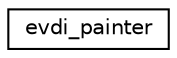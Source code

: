 digraph "圖形化之類別階層"
{
 // LATEX_PDF_SIZE
  edge [fontname="Helvetica",fontsize="10",labelfontname="Helvetica",labelfontsize="10"];
  node [fontname="Helvetica",fontsize="10",shape=record];
  rankdir="LR";
  Node0 [label="evdi_painter",height=0.2,width=0.4,color="black", fillcolor="white", style="filled",URL="$structevdi__painter.html",tooltip=" "];
}
